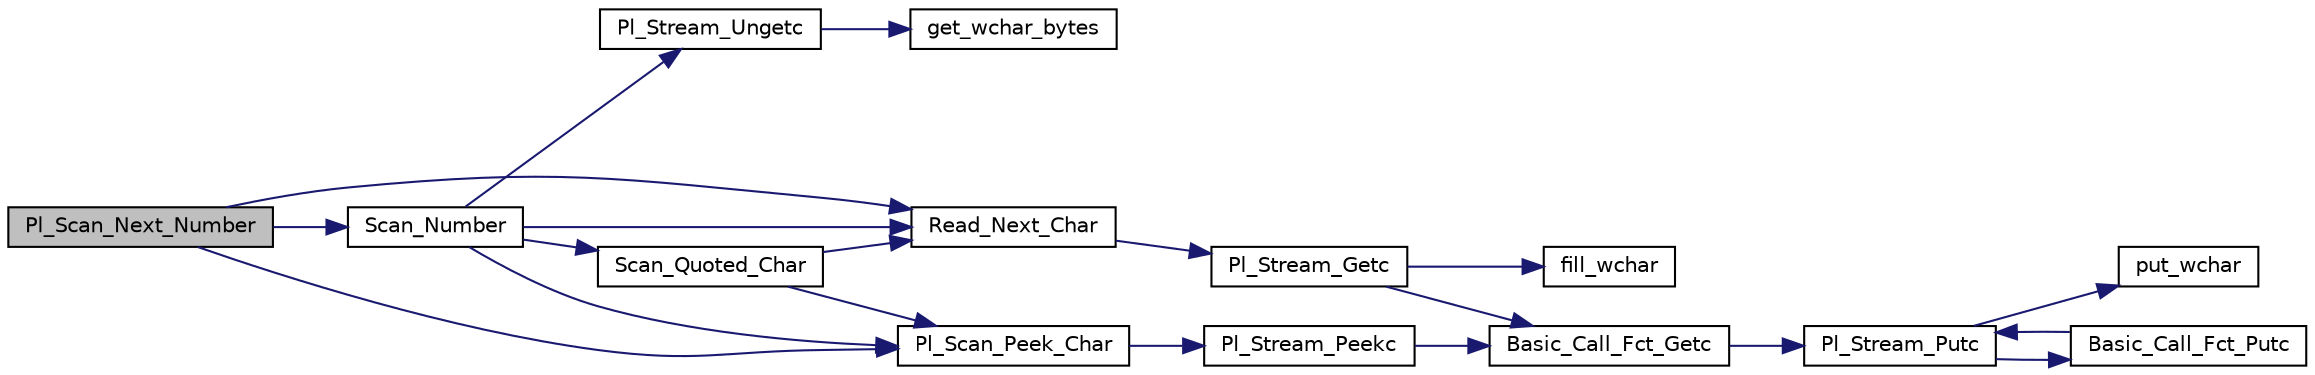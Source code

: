 digraph "Pl_Scan_Next_Number"
{
  edge [fontname="Helvetica",fontsize="10",labelfontname="Helvetica",labelfontsize="10"];
  node [fontname="Helvetica",fontsize="10",shape=record];
  rankdir="LR";
  Node1 [label="Pl_Scan_Next_Number",height=0.2,width=0.4,color="black", fillcolor="grey75", style="filled", fontcolor="black"];
  Node1 -> Node2 [color="midnightblue",fontsize="10",style="solid"];
  Node2 [label="Read_Next_Char",height=0.2,width=0.4,color="black", fillcolor="white", style="filled",URL="$scan__supp_8c.html#a9994769011c3e729e2561a540c16f5ed"];
  Node2 -> Node3 [color="midnightblue",fontsize="10",style="solid"];
  Node3 [label="Pl_Stream_Getc",height=0.2,width=0.4,color="black", fillcolor="white", style="filled",URL="$stream__supp_8c.html#a8889ae46064e72cc556ee7ba019f482f"];
  Node3 -> Node4 [color="midnightblue",fontsize="10",style="solid"];
  Node4 [label="Basic_Call_Fct_Getc",height=0.2,width=0.4,color="black", fillcolor="white", style="filled",URL="$stream__supp_8c.html#a60433157a606a8a781ead4648af6cc87"];
  Node4 -> Node5 [color="midnightblue",fontsize="10",style="solid"];
  Node5 [label="Pl_Stream_Putc",height=0.2,width=0.4,color="black", fillcolor="white", style="filled",URL="$stream__supp_8c.html#aaa89ed2e422788cf2648a9228868c1b6"];
  Node5 -> Node6 [color="midnightblue",fontsize="10",style="solid"];
  Node6 [label="put_wchar",height=0.2,width=0.4,color="black", fillcolor="white", style="filled",URL="$pl__wchar_8c.html#a31bcb7c7ad4174170702cb4399feb8e3"];
  Node5 -> Node7 [color="midnightblue",fontsize="10",style="solid"];
  Node7 [label="Basic_Call_Fct_Putc",height=0.2,width=0.4,color="black", fillcolor="white", style="filled",URL="$stream__supp_8c.html#a8f331c65c933f08991e3d6622ffe538f"];
  Node7 -> Node5 [color="midnightblue",fontsize="10",style="solid"];
  Node3 -> Node8 [color="midnightblue",fontsize="10",style="solid"];
  Node8 [label="fill_wchar",height=0.2,width=0.4,color="black", fillcolor="white", style="filled",URL="$pl__wchar_8c.html#a5df5e221fa5cbadce849a7e73c5dc4ad"];
  Node1 -> Node9 [color="midnightblue",fontsize="10",style="solid"];
  Node9 [label="Pl_Scan_Peek_Char",height=0.2,width=0.4,color="black", fillcolor="white", style="filled",URL="$scan__supp_8c.html#ab16df185444492d1129adb51cfd5e773"];
  Node9 -> Node10 [color="midnightblue",fontsize="10",style="solid"];
  Node10 [label="Pl_Stream_Peekc",height=0.2,width=0.4,color="black", fillcolor="white", style="filled",URL="$stream__supp_8c.html#ae26778bf27551f6b4137131b6eb9766d"];
  Node10 -> Node4 [color="midnightblue",fontsize="10",style="solid"];
  Node1 -> Node11 [color="midnightblue",fontsize="10",style="solid"];
  Node11 [label="Scan_Number",height=0.2,width=0.4,color="black", fillcolor="white", style="filled",URL="$scan__supp_8c.html#a97a43a27fe148ffedc5fe4c492f41a2e"];
  Node11 -> Node2 [color="midnightblue",fontsize="10",style="solid"];
  Node11 -> Node9 [color="midnightblue",fontsize="10",style="solid"];
  Node11 -> Node12 [color="midnightblue",fontsize="10",style="solid"];
  Node12 [label="Scan_Quoted_Char",height=0.2,width=0.4,color="black", fillcolor="white", style="filled",URL="$scan__supp_8c.html#a6fc11b3b4150040b547e7b574bdacd24"];
  Node12 -> Node2 [color="midnightblue",fontsize="10",style="solid"];
  Node12 -> Node9 [color="midnightblue",fontsize="10",style="solid"];
  Node11 -> Node13 [color="midnightblue",fontsize="10",style="solid"];
  Node13 [label="Pl_Stream_Ungetc",height=0.2,width=0.4,color="black", fillcolor="white", style="filled",URL="$stream__supp_8c.html#a79661c2e041ef8be17715b28650d2780"];
  Node13 -> Node14 [color="midnightblue",fontsize="10",style="solid"];
  Node14 [label="get_wchar_bytes",height=0.2,width=0.4,color="black", fillcolor="white", style="filled",URL="$pl__wchar_8c.html#addb2416249b2b193fb9f904199551a92"];
}
